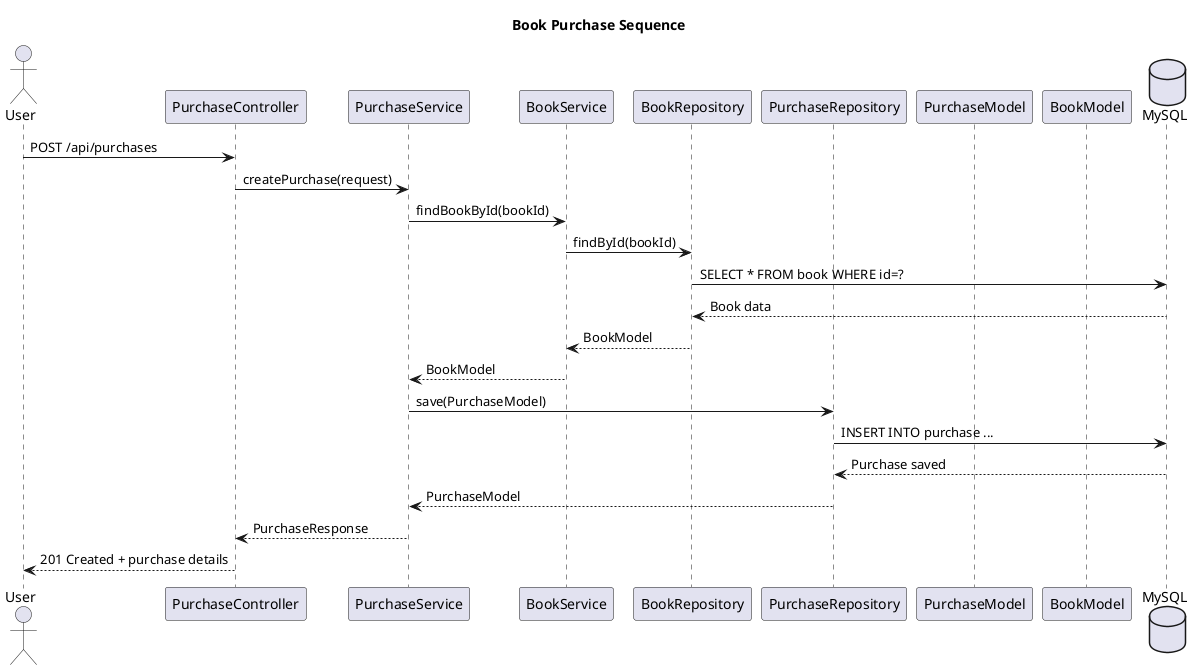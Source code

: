 @startuml
title Book Purchase Sequence

actor User
participant "PurchaseController" as PC
participant "PurchaseService" as PS
participant "BookService" as BS
participant "BookRepository" as BR
participant "PurchaseRepository" as PR
participant "PurchaseModel" as PM
participant "BookModel" as BM
database "MySQL" as DB

User -> PC : POST /api/purchases
PC -> PS : createPurchase(request)
PS -> BS : findBookById(bookId)
BS -> BR : findById(bookId)
BR -> DB : SELECT * FROM book WHERE id=?
DB --> BR : Book data
BR --> BS : BookModel
BS --> PS : BookModel
PS -> PR : save(PurchaseModel)
PR -> DB : INSERT INTO purchase ...
DB --> PR : Purchase saved
PR --> PS : PurchaseModel
PS --> PC : PurchaseResponse
PC --> User : 201 Created + purchase details

@enduml 